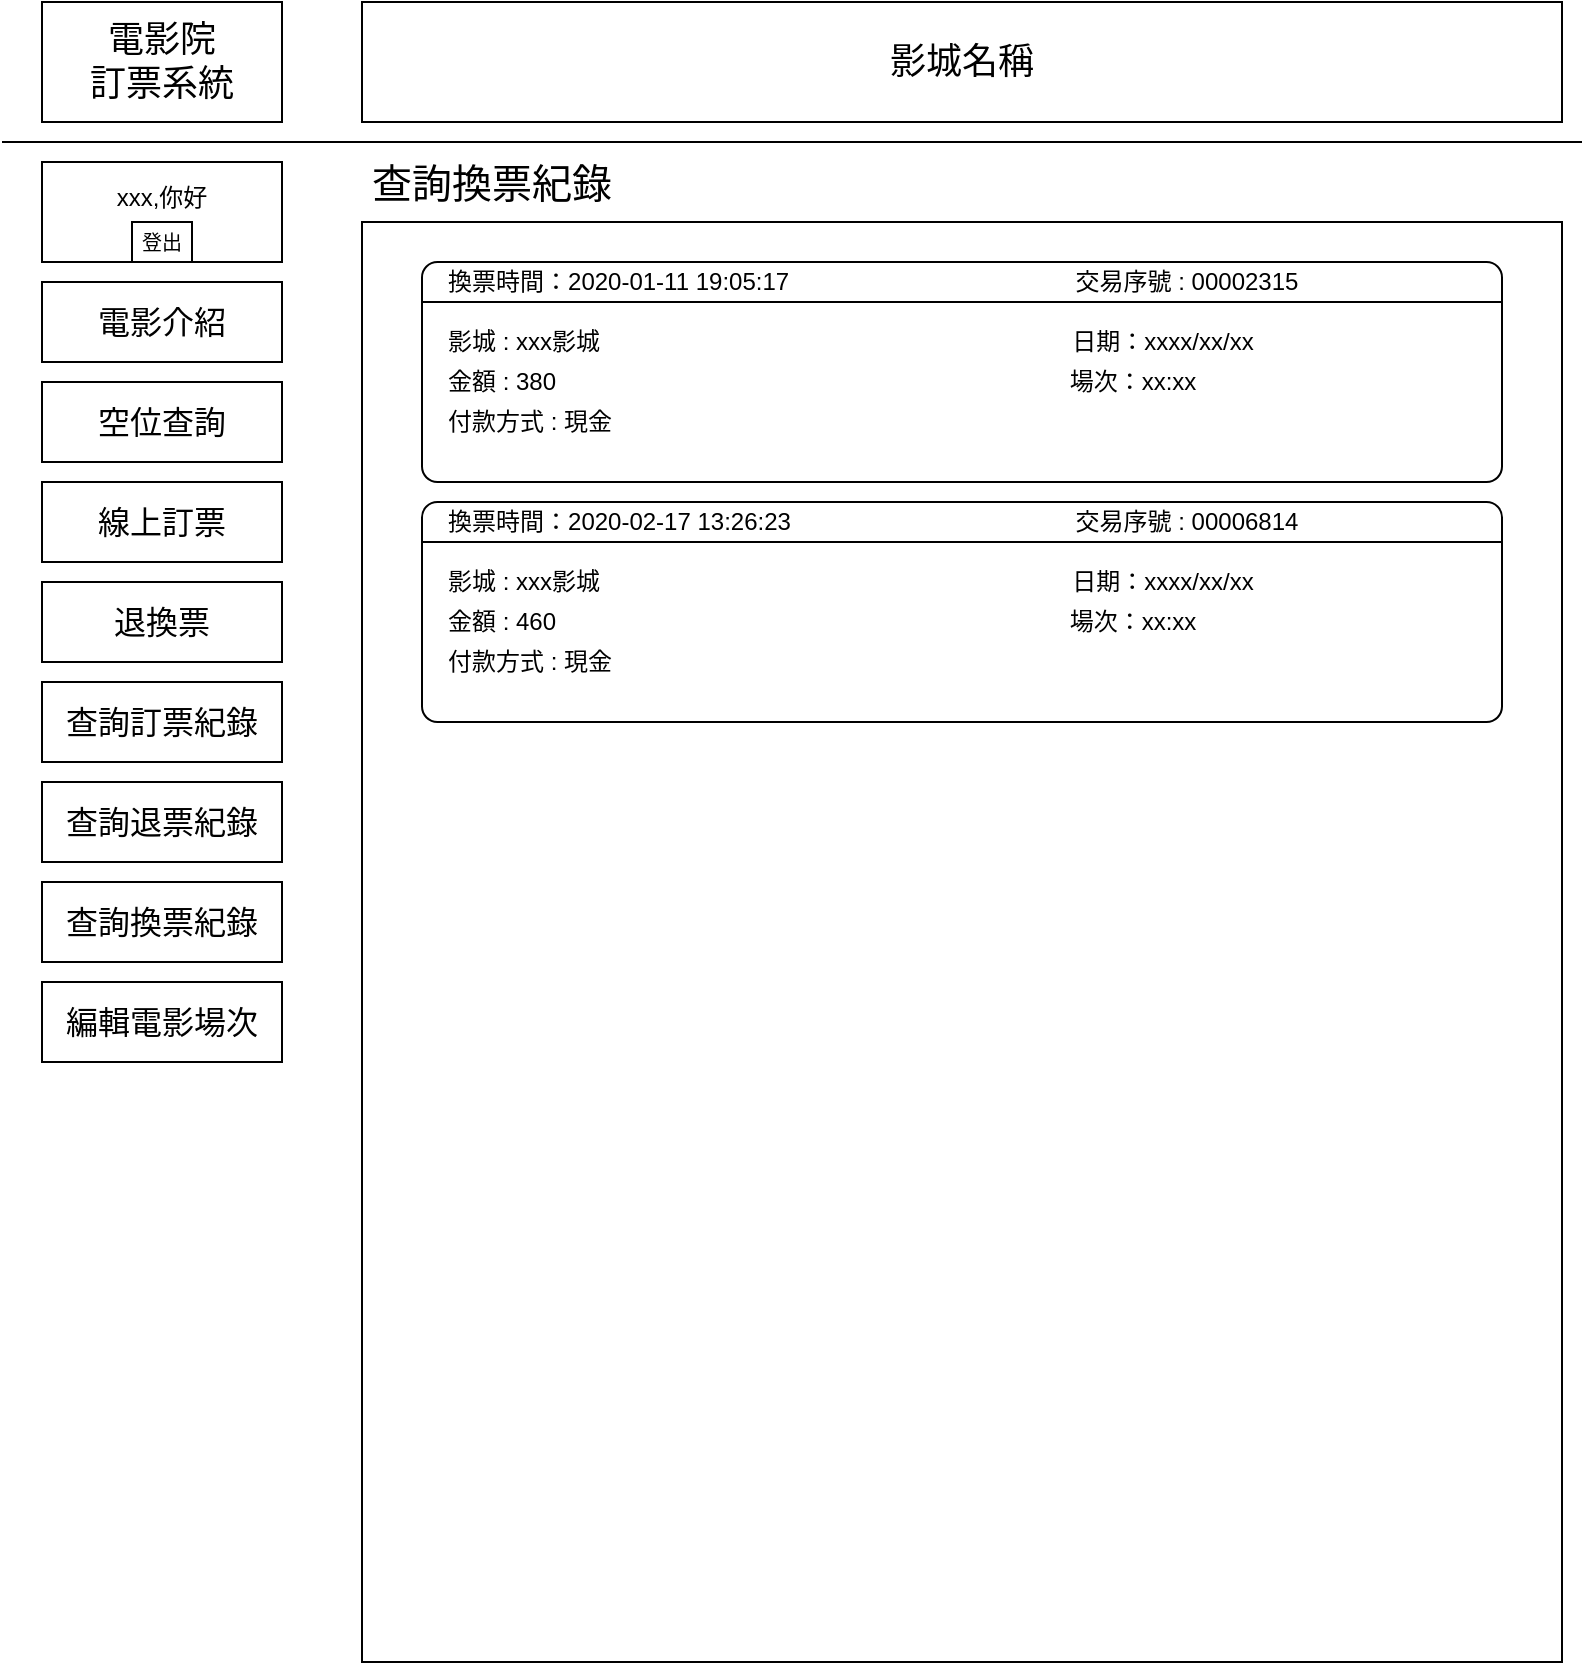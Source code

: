 <mxfile version="12.9.13" type="device"><diagram id="V6z0WZDsdBJURzAzEbW3" name="Page-1"><mxGraphModel dx="706" dy="408" grid="1" gridSize="10" guides="1" tooltips="1" connect="1" arrows="1" fold="1" page="1" pageScale="1" pageWidth="827" pageHeight="1169" math="0" shadow="0"><root><mxCell id="0"/><mxCell id="1" parent="0"/><mxCell id="b8oCVE6nscO5WDQQC25G-1" value="" style="rounded=0;whiteSpace=wrap;html=1;" parent="1" vertex="1"><mxGeometry x="200" y="160" width="600" height="720" as="geometry"/></mxCell><mxCell id="b8oCVE6nscO5WDQQC25G-2" value="&lt;span style=&quot;font-size: 18px&quot;&gt;電影院&lt;br&gt;訂票系統&lt;/span&gt;" style="rounded=0;whiteSpace=wrap;html=1;" parent="1" vertex="1"><mxGeometry x="40" y="50" width="120" height="60" as="geometry"/></mxCell><mxCell id="b8oCVE6nscO5WDQQC25G-3" value="&lt;font style=&quot;font-size: 18px&quot;&gt;影城名稱&lt;/font&gt;" style="rounded=0;whiteSpace=wrap;html=1;" parent="1" vertex="1"><mxGeometry x="200" y="50" width="600" height="60" as="geometry"/></mxCell><mxCell id="b8oCVE6nscO5WDQQC25G-5" value="" style="endArrow=none;html=1;" parent="1" edge="1"><mxGeometry width="50" height="50" relative="1" as="geometry"><mxPoint x="810" y="120" as="sourcePoint"/><mxPoint x="20" y="120" as="targetPoint"/></mxGeometry></mxCell><mxCell id="b8oCVE6nscO5WDQQC25G-6" value="&lt;font style=&quot;font-size: 16px&quot;&gt;電影介紹&lt;/font&gt;" style="rounded=0;whiteSpace=wrap;html=1;" parent="1" vertex="1"><mxGeometry x="40" y="190" width="120" height="40" as="geometry"/></mxCell><mxCell id="b8oCVE6nscO5WDQQC25G-11" value="尚未登入&lt;br&gt;&amp;nbsp;" style="rounded=0;whiteSpace=wrap;html=1;strokeColor=#000000;align=center;" parent="1" vertex="1"><mxGeometry x="40" y="130" width="120" height="50" as="geometry"/></mxCell><mxCell id="b8oCVE6nscO5WDQQC25G-13" value="&lt;font style=&quot;font-size: 20px&quot;&gt;查詢換票紀錄&lt;/font&gt;" style="text;html=1;strokeColor=none;fillColor=none;align=center;verticalAlign=middle;whiteSpace=wrap;rounded=0;" parent="1" vertex="1"><mxGeometry x="200" y="130" width="130" height="20" as="geometry"/></mxCell><mxCell id="b8oCVE6nscO5WDQQC25G-18" value="&lt;font style=&quot;font-size: 16px&quot;&gt;線上訂票&lt;/font&gt;" style="rounded=0;whiteSpace=wrap;html=1;" parent="1" vertex="1"><mxGeometry x="40" y="340" width="120" height="40" as="geometry"/></mxCell><mxCell id="b8oCVE6nscO5WDQQC25G-82" value="&lt;span style=&quot;font-size: 16px&quot;&gt;退換票&lt;/span&gt;" style="rounded=0;whiteSpace=wrap;html=1;" parent="1" vertex="1"><mxGeometry x="40" y="340" width="120" height="40" as="geometry"/></mxCell><mxCell id="b8oCVE6nscO5WDQQC25G-83" value="&lt;font style=&quot;font-size: 16px&quot;&gt;查詢訂票紀錄&lt;/font&gt;" style="rounded=0;whiteSpace=wrap;html=1;" parent="1" vertex="1"><mxGeometry x="40" y="390" width="120" height="40" as="geometry"/></mxCell><mxCell id="b8oCVE6nscO5WDQQC25G-85" value="&lt;font style=&quot;font-size: 16px&quot;&gt;空位查詢&lt;/font&gt;" style="rounded=0;whiteSpace=wrap;html=1;" parent="1" vertex="1"><mxGeometry x="40" y="240" width="120" height="40" as="geometry"/></mxCell><mxCell id="b8oCVE6nscO5WDQQC25G-86" value="&lt;font style=&quot;font-size: 10px&quot;&gt;登入/註冊&lt;/font&gt;" style="rounded=0;whiteSpace=wrap;html=1;strokeColor=#000000;" parent="1" vertex="1"><mxGeometry x="70" y="160" width="60" height="20" as="geometry"/></mxCell><mxCell id="gEj6kzCqYp7mq25FHKuv-1" value="&lt;font style=&quot;font-size: 16px&quot;&gt;線上訂票&lt;/font&gt;" style="rounded=0;whiteSpace=wrap;html=1;" parent="1" vertex="1"><mxGeometry x="40" y="290" width="120" height="40" as="geometry"/></mxCell><mxCell id="njONQscJdjJHKrcoLUiW-18" value="" style="group" parent="1" vertex="1" connectable="0"><mxGeometry x="230" y="180" width="540" height="110" as="geometry"/></mxCell><mxCell id="njONQscJdjJHKrcoLUiW-3" value="" style="rounded=1;whiteSpace=wrap;html=1;arcSize=7;" parent="njONQscJdjJHKrcoLUiW-18" vertex="1"><mxGeometry width="540" height="110" as="geometry"/></mxCell><mxCell id="njONQscJdjJHKrcoLUiW-5" value="&lt;span&gt;換票時間：&lt;/span&gt;&lt;span&gt;2020-01-11 19:05:17&lt;/span&gt;" style="text;html=1;strokeColor=none;fillColor=none;align=left;verticalAlign=middle;whiteSpace=wrap;rounded=0;" parent="njONQscJdjJHKrcoLUiW-18" vertex="1"><mxGeometry x="11.25" width="191.25" height="20" as="geometry"/></mxCell><mxCell id="njONQscJdjJHKrcoLUiW-6" value="" style="endArrow=none;html=1;" parent="njONQscJdjJHKrcoLUiW-18" edge="1"><mxGeometry width="50" height="50" relative="1" as="geometry"><mxPoint y="20" as="sourcePoint"/><mxPoint x="540" y="20" as="targetPoint"/></mxGeometry></mxCell><mxCell id="njONQscJdjJHKrcoLUiW-7" value="交易序號 : 00002315" style="text;html=1;strokeColor=none;fillColor=none;align=center;verticalAlign=middle;whiteSpace=wrap;rounded=0;" parent="njONQscJdjJHKrcoLUiW-18" vertex="1"><mxGeometry x="315" width="135" height="20" as="geometry"/></mxCell><mxCell id="njONQscJdjJHKrcoLUiW-10" value="&lt;font style=&quot;font-size: 12px&quot;&gt;影城 : xxx影城&lt;/font&gt;" style="text;html=1;strokeColor=none;fillColor=none;align=left;verticalAlign=middle;whiteSpace=wrap;rounded=0;" parent="njONQscJdjJHKrcoLUiW-18" vertex="1"><mxGeometry x="11.25" y="30" width="101.25" height="20" as="geometry"/></mxCell><mxCell id="njONQscJdjJHKrcoLUiW-15" value="金額 : 380" style="text;html=1;strokeColor=none;fillColor=none;align=left;verticalAlign=middle;whiteSpace=wrap;rounded=0;" parent="njONQscJdjJHKrcoLUiW-18" vertex="1"><mxGeometry x="11.25" y="50" width="74.25" height="20" as="geometry"/></mxCell><mxCell id="njONQscJdjJHKrcoLUiW-17" value="付款方式 : 現金" style="text;html=1;strokeColor=none;fillColor=none;align=left;verticalAlign=middle;whiteSpace=wrap;rounded=0;" parent="njONQscJdjJHKrcoLUiW-18" vertex="1"><mxGeometry x="11.25" y="70" width="101.25" height="20" as="geometry"/></mxCell><mxCell id="heBSZNVZHYZvzV90V14C-2" value="日期：xxxx/xx/xx" style="text;html=1;align=center;verticalAlign=middle;resizable=0;points=[];autosize=1;" vertex="1" parent="njONQscJdjJHKrcoLUiW-18"><mxGeometry x="315" y="30" width="110" height="20" as="geometry"/></mxCell><mxCell id="heBSZNVZHYZvzV90V14C-3" value="場次：xx:xx" style="text;html=1;align=center;verticalAlign=middle;resizable=0;points=[];autosize=1;" vertex="1" parent="njONQscJdjJHKrcoLUiW-18"><mxGeometry x="315" y="50" width="80" height="20" as="geometry"/></mxCell><mxCell id="njONQscJdjJHKrcoLUiW-27" value="" style="group" parent="1" vertex="1" connectable="0"><mxGeometry x="230" y="300" width="540" height="110" as="geometry"/></mxCell><mxCell id="njONQscJdjJHKrcoLUiW-20" value="" style="rounded=1;whiteSpace=wrap;html=1;arcSize=7;" parent="njONQscJdjJHKrcoLUiW-27" vertex="1"><mxGeometry width="540" height="110" as="geometry"/></mxCell><mxCell id="njONQscJdjJHKrcoLUiW-21" value="&lt;span&gt;換票時間：&lt;/span&gt;&lt;span&gt;2020-02-17 13:26:23&lt;/span&gt;" style="text;html=1;strokeColor=none;fillColor=none;align=left;verticalAlign=middle;whiteSpace=wrap;rounded=0;" parent="njONQscJdjJHKrcoLUiW-27" vertex="1"><mxGeometry x="11.25" width="191.25" height="20" as="geometry"/></mxCell><mxCell id="njONQscJdjJHKrcoLUiW-22" value="" style="endArrow=none;html=1;" parent="njONQscJdjJHKrcoLUiW-27" edge="1"><mxGeometry width="50" height="50" relative="1" as="geometry"><mxPoint y="20" as="sourcePoint"/><mxPoint x="540" y="20" as="targetPoint"/></mxGeometry></mxCell><mxCell id="njONQscJdjJHKrcoLUiW-23" value="交易序號 : 00006814" style="text;html=1;strokeColor=none;fillColor=none;align=center;verticalAlign=middle;whiteSpace=wrap;rounded=0;" parent="njONQscJdjJHKrcoLUiW-27" vertex="1"><mxGeometry x="315" width="135" height="20" as="geometry"/></mxCell><mxCell id="njONQscJdjJHKrcoLUiW-24" value="&lt;font style=&quot;font-size: 12px&quot;&gt;影城 : xxx影城&lt;/font&gt;" style="text;html=1;strokeColor=none;fillColor=none;align=left;verticalAlign=middle;whiteSpace=wrap;rounded=0;" parent="njONQscJdjJHKrcoLUiW-27" vertex="1"><mxGeometry x="11.25" y="30" width="101.25" height="20" as="geometry"/></mxCell><mxCell id="njONQscJdjJHKrcoLUiW-25" value="金額 : 460" style="text;html=1;strokeColor=none;fillColor=none;align=left;verticalAlign=middle;whiteSpace=wrap;rounded=0;" parent="njONQscJdjJHKrcoLUiW-27" vertex="1"><mxGeometry x="11.25" y="50" width="74.25" height="20" as="geometry"/></mxCell><mxCell id="njONQscJdjJHKrcoLUiW-26" value="付款方式 : 現金" style="text;html=1;strokeColor=none;fillColor=none;align=left;verticalAlign=middle;whiteSpace=wrap;rounded=0;" parent="njONQscJdjJHKrcoLUiW-27" vertex="1"><mxGeometry x="11.25" y="70" width="101.25" height="20" as="geometry"/></mxCell><mxCell id="heBSZNVZHYZvzV90V14C-4" value="日期：xxxx/xx/xx" style="text;html=1;align=center;verticalAlign=middle;resizable=0;points=[];autosize=1;" vertex="1" parent="njONQscJdjJHKrcoLUiW-27"><mxGeometry x="315" y="30" width="110" height="20" as="geometry"/></mxCell><mxCell id="heBSZNVZHYZvzV90V14C-5" value="場次：xx:xx" style="text;html=1;align=center;verticalAlign=middle;resizable=0;points=[];autosize=1;" vertex="1" parent="njONQscJdjJHKrcoLUiW-27"><mxGeometry x="315" y="50" width="80" height="20" as="geometry"/></mxCell><mxCell id="cgdhgM-CNzSm0jMclDZt-1" value="&lt;font style=&quot;font-size: 16px&quot;&gt;查詢退票紀錄&lt;/font&gt;" style="rounded=0;whiteSpace=wrap;html=1;" parent="1" vertex="1"><mxGeometry x="40" y="440" width="120" height="40" as="geometry"/></mxCell><mxCell id="cgdhgM-CNzSm0jMclDZt-2" value="&lt;font style=&quot;font-size: 16px&quot;&gt;查詢換票紀錄&lt;/font&gt;" style="rounded=0;whiteSpace=wrap;html=1;" parent="1" vertex="1"><mxGeometry x="40" y="490" width="120" height="40" as="geometry"/></mxCell><mxCell id="cgdhgM-CNzSm0jMclDZt-3" value="&lt;font style=&quot;font-size: 16px&quot;&gt;編輯電影場次&lt;/font&gt;" style="rounded=0;whiteSpace=wrap;html=1;" parent="1" vertex="1"><mxGeometry x="40" y="540" width="120" height="40" as="geometry"/></mxCell><mxCell id="5C-cNFv_l8I2965D5YGn-1" value="" style="group" parent="1" vertex="1" connectable="0"><mxGeometry x="40" y="130" width="120" height="50" as="geometry"/></mxCell><mxCell id="5C-cNFv_l8I2965D5YGn-2" value="xxx,你好&lt;br&gt;&amp;nbsp;" style="rounded=0;whiteSpace=wrap;html=1;strokeColor=#000000;align=center;" parent="5C-cNFv_l8I2965D5YGn-1" vertex="1"><mxGeometry width="120" height="50" as="geometry"/></mxCell><mxCell id="5C-cNFv_l8I2965D5YGn-3" value="&lt;font style=&quot;font-size: 10px&quot;&gt;登出&lt;/font&gt;" style="rounded=0;whiteSpace=wrap;html=1;strokeColor=#000000;" parent="5C-cNFv_l8I2965D5YGn-1" vertex="1"><mxGeometry x="45" y="30" width="30" height="20" as="geometry"/></mxCell></root></mxGraphModel></diagram></mxfile>